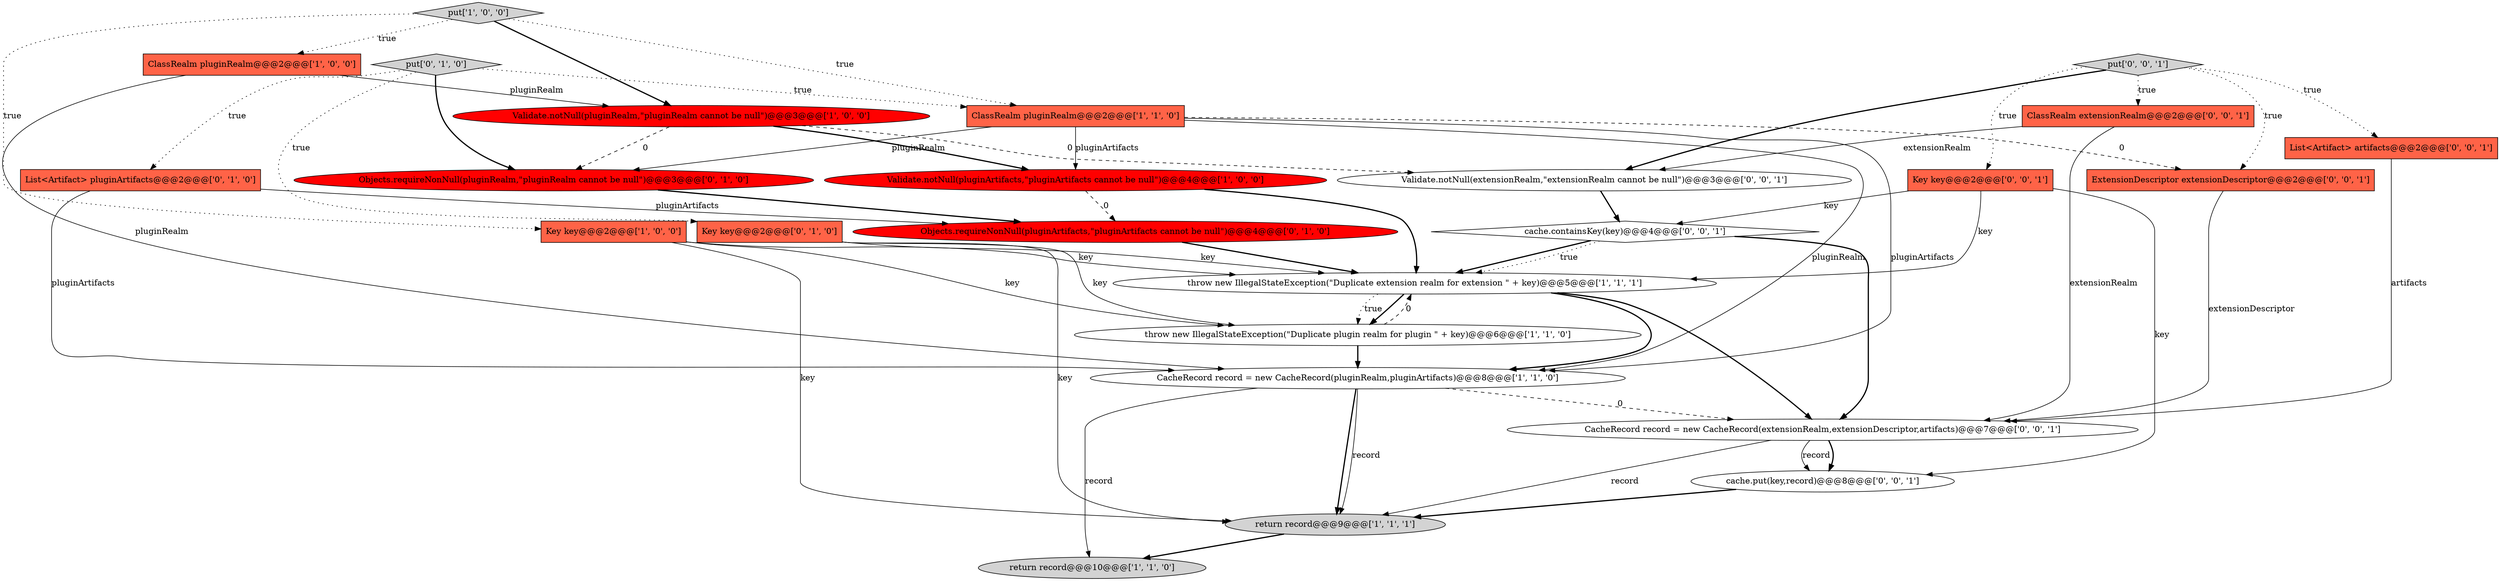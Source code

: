 digraph {
1 [style = filled, label = "ClassRealm pluginRealm@@@2@@@['1', '0', '0']", fillcolor = tomato, shape = box image = "AAA0AAABBB1BBB"];
13 [style = filled, label = "put['0', '1', '0']", fillcolor = lightgray, shape = diamond image = "AAA0AAABBB2BBB"];
21 [style = filled, label = "Key key@@@2@@@['0', '0', '1']", fillcolor = tomato, shape = box image = "AAA0AAABBB3BBB"];
4 [style = filled, label = "throw new IllegalStateException(\"Duplicate extension realm for extension \" + key)@@@5@@@['1', '1', '1']", fillcolor = white, shape = ellipse image = "AAA0AAABBB1BBB"];
10 [style = filled, label = "Validate.notNull(pluginRealm,\"pluginRealm cannot be null\")@@@3@@@['1', '0', '0']", fillcolor = red, shape = ellipse image = "AAA1AAABBB1BBB"];
20 [style = filled, label = "cache.put(key,record)@@@8@@@['0', '0', '1']", fillcolor = white, shape = ellipse image = "AAA0AAABBB3BBB"];
0 [style = filled, label = "Key key@@@2@@@['1', '0', '0']", fillcolor = tomato, shape = box image = "AAA0AAABBB1BBB"];
3 [style = filled, label = "put['1', '0', '0']", fillcolor = lightgray, shape = diamond image = "AAA0AAABBB1BBB"];
15 [style = filled, label = "Objects.requireNonNull(pluginRealm,\"pluginRealm cannot be null\")@@@3@@@['0', '1', '0']", fillcolor = red, shape = ellipse image = "AAA1AAABBB2BBB"];
22 [style = filled, label = "cache.containsKey(key)@@@4@@@['0', '0', '1']", fillcolor = white, shape = diamond image = "AAA0AAABBB3BBB"];
7 [style = filled, label = "return record@@@10@@@['1', '1', '0']", fillcolor = lightgray, shape = ellipse image = "AAA0AAABBB1BBB"];
23 [style = filled, label = "Validate.notNull(extensionRealm,\"extensionRealm cannot be null\")@@@3@@@['0', '0', '1']", fillcolor = white, shape = ellipse image = "AAA0AAABBB3BBB"];
2 [style = filled, label = "return record@@@9@@@['1', '1', '1']", fillcolor = lightgray, shape = ellipse image = "AAA0AAABBB1BBB"];
19 [style = filled, label = "ClassRealm extensionRealm@@@2@@@['0', '0', '1']", fillcolor = tomato, shape = box image = "AAA0AAABBB3BBB"];
9 [style = filled, label = "Validate.notNull(pluginArtifacts,\"pluginArtifacts cannot be null\")@@@4@@@['1', '0', '0']", fillcolor = red, shape = ellipse image = "AAA1AAABBB1BBB"];
14 [style = filled, label = "List<Artifact> pluginArtifacts@@@2@@@['0', '1', '0']", fillcolor = tomato, shape = box image = "AAA0AAABBB2BBB"];
16 [style = filled, label = "put['0', '0', '1']", fillcolor = lightgray, shape = diamond image = "AAA0AAABBB3BBB"];
12 [style = filled, label = "Objects.requireNonNull(pluginArtifacts,\"pluginArtifacts cannot be null\")@@@4@@@['0', '1', '0']", fillcolor = red, shape = ellipse image = "AAA1AAABBB2BBB"];
24 [style = filled, label = "ExtensionDescriptor extensionDescriptor@@@2@@@['0', '0', '1']", fillcolor = tomato, shape = box image = "AAA0AAABBB3BBB"];
6 [style = filled, label = "CacheRecord record = new CacheRecord(pluginRealm,pluginArtifacts)@@@8@@@['1', '1', '0']", fillcolor = white, shape = ellipse image = "AAA0AAABBB1BBB"];
5 [style = filled, label = "throw new IllegalStateException(\"Duplicate plugin realm for plugin \" + key)@@@6@@@['1', '1', '0']", fillcolor = white, shape = ellipse image = "AAA0AAABBB1BBB"];
11 [style = filled, label = "Key key@@@2@@@['0', '1', '0']", fillcolor = tomato, shape = box image = "AAA0AAABBB2BBB"];
8 [style = filled, label = "ClassRealm pluginRealm@@@2@@@['1', '1', '0']", fillcolor = tomato, shape = box image = "AAA0AAABBB1BBB"];
18 [style = filled, label = "CacheRecord record = new CacheRecord(extensionRealm,extensionDescriptor,artifacts)@@@7@@@['0', '0', '1']", fillcolor = white, shape = ellipse image = "AAA0AAABBB3BBB"];
17 [style = filled, label = "List<Artifact> artifacts@@@2@@@['0', '0', '1']", fillcolor = tomato, shape = box image = "AAA0AAABBB3BBB"];
10->15 [style = dashed, label="0"];
16->19 [style = dotted, label="true"];
4->5 [style = dotted, label="true"];
17->18 [style = solid, label="artifacts"];
24->18 [style = solid, label="extensionDescriptor"];
4->6 [style = bold, label=""];
11->5 [style = solid, label="key"];
9->4 [style = bold, label=""];
16->17 [style = dotted, label="true"];
18->2 [style = solid, label="record"];
6->2 [style = solid, label="record"];
4->18 [style = bold, label=""];
16->23 [style = bold, label=""];
19->23 [style = solid, label="extensionRealm"];
8->24 [style = dashed, label="0"];
8->9 [style = solid, label="pluginArtifacts"];
5->4 [style = dashed, label="0"];
8->6 [style = solid, label="pluginRealm"];
22->4 [style = bold, label=""];
6->2 [style = bold, label=""];
20->2 [style = bold, label=""];
6->18 [style = dashed, label="0"];
3->10 [style = bold, label=""];
18->20 [style = bold, label=""];
0->4 [style = solid, label="key"];
22->18 [style = bold, label=""];
23->22 [style = bold, label=""];
8->6 [style = solid, label="pluginArtifacts"];
5->6 [style = bold, label=""];
12->4 [style = bold, label=""];
6->7 [style = solid, label="record"];
11->4 [style = solid, label="key"];
13->8 [style = dotted, label="true"];
1->6 [style = solid, label="pluginRealm"];
0->5 [style = solid, label="key"];
3->0 [style = dotted, label="true"];
14->12 [style = solid, label="pluginArtifacts"];
21->20 [style = solid, label="key"];
13->11 [style = dotted, label="true"];
16->21 [style = dotted, label="true"];
21->4 [style = solid, label="key"];
18->20 [style = solid, label="record"];
10->9 [style = bold, label=""];
15->12 [style = bold, label=""];
0->2 [style = solid, label="key"];
13->15 [style = bold, label=""];
2->7 [style = bold, label=""];
21->22 [style = solid, label="key"];
9->12 [style = dashed, label="0"];
11->2 [style = solid, label="key"];
10->23 [style = dashed, label="0"];
8->15 [style = solid, label="pluginRealm"];
14->6 [style = solid, label="pluginArtifacts"];
19->18 [style = solid, label="extensionRealm"];
3->8 [style = dotted, label="true"];
4->5 [style = bold, label=""];
3->1 [style = dotted, label="true"];
13->14 [style = dotted, label="true"];
1->10 [style = solid, label="pluginRealm"];
22->4 [style = dotted, label="true"];
16->24 [style = dotted, label="true"];
}
